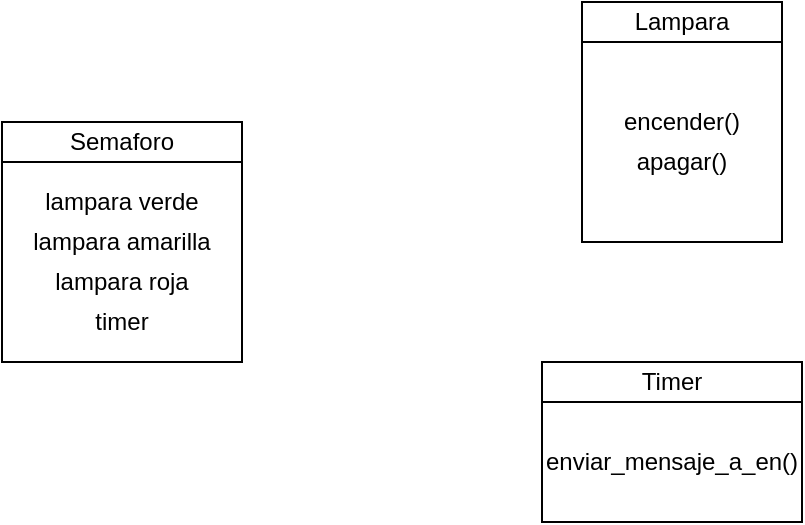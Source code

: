 <mxfile version="13.8.1" type="github">
  <diagram id="C5RBs43oDa-KdzZeNtuy" name="Page-1">
    <mxGraphModel dx="782" dy="469" grid="1" gridSize="10" guides="1" tooltips="1" connect="1" arrows="1" fold="1" page="1" pageScale="1" pageWidth="827" pageHeight="1169" math="0" shadow="0">
      <root>
        <mxCell id="WIyWlLk6GJQsqaUBKTNV-0" />
        <mxCell id="WIyWlLk6GJQsqaUBKTNV-1" parent="WIyWlLk6GJQsqaUBKTNV-0" />
        <mxCell id="mirYbUSBAdVT9l_8xvs9-3" value="" style="shape=internalStorage;whiteSpace=wrap;html=1;backgroundOutline=1;dx=0;dy=20;" vertex="1" parent="WIyWlLk6GJQsqaUBKTNV-1">
          <mxGeometry x="220" y="120" width="120" height="120" as="geometry" />
        </mxCell>
        <mxCell id="mirYbUSBAdVT9l_8xvs9-4" value="Semaforo" style="text;html=1;strokeColor=none;fillColor=none;align=center;verticalAlign=middle;whiteSpace=wrap;rounded=0;" vertex="1" parent="WIyWlLk6GJQsqaUBKTNV-1">
          <mxGeometry x="220" y="120" width="120" height="20" as="geometry" />
        </mxCell>
        <mxCell id="mirYbUSBAdVT9l_8xvs9-5" value="lampara verde" style="text;html=1;strokeColor=none;fillColor=none;align=center;verticalAlign=middle;whiteSpace=wrap;rounded=0;" vertex="1" parent="WIyWlLk6GJQsqaUBKTNV-1">
          <mxGeometry x="220" y="150" width="120" height="20" as="geometry" />
        </mxCell>
        <mxCell id="mirYbUSBAdVT9l_8xvs9-6" value="lampara amarilla" style="text;html=1;strokeColor=none;fillColor=none;align=center;verticalAlign=middle;whiteSpace=wrap;rounded=0;" vertex="1" parent="WIyWlLk6GJQsqaUBKTNV-1">
          <mxGeometry x="220" y="170" width="120" height="20" as="geometry" />
        </mxCell>
        <mxCell id="mirYbUSBAdVT9l_8xvs9-7" value="lampara roja" style="text;html=1;strokeColor=none;fillColor=none;align=center;verticalAlign=middle;whiteSpace=wrap;rounded=0;" vertex="1" parent="WIyWlLk6GJQsqaUBKTNV-1">
          <mxGeometry x="220" y="190" width="120" height="20" as="geometry" />
        </mxCell>
        <mxCell id="mirYbUSBAdVT9l_8xvs9-8" value="timer" style="text;html=1;strokeColor=none;fillColor=none;align=center;verticalAlign=middle;whiteSpace=wrap;rounded=0;" vertex="1" parent="WIyWlLk6GJQsqaUBKTNV-1">
          <mxGeometry x="220" y="210" width="120" height="20" as="geometry" />
        </mxCell>
        <mxCell id="mirYbUSBAdVT9l_8xvs9-9" value="" style="shape=internalStorage;whiteSpace=wrap;html=1;backgroundOutline=1;dx=0;dy=20;" vertex="1" parent="WIyWlLk6GJQsqaUBKTNV-1">
          <mxGeometry x="510" y="60" width="100" height="120" as="geometry" />
        </mxCell>
        <mxCell id="mirYbUSBAdVT9l_8xvs9-10" value="Lampara" style="text;html=1;strokeColor=none;fillColor=none;align=center;verticalAlign=middle;whiteSpace=wrap;rounded=0;" vertex="1" parent="WIyWlLk6GJQsqaUBKTNV-1">
          <mxGeometry x="510" y="60" width="100" height="20" as="geometry" />
        </mxCell>
        <mxCell id="mirYbUSBAdVT9l_8xvs9-11" value="encender()" style="text;html=1;strokeColor=none;fillColor=none;align=center;verticalAlign=middle;whiteSpace=wrap;rounded=0;" vertex="1" parent="WIyWlLk6GJQsqaUBKTNV-1">
          <mxGeometry x="510" y="110" width="100" height="20" as="geometry" />
        </mxCell>
        <mxCell id="mirYbUSBAdVT9l_8xvs9-12" value="apagar()" style="text;html=1;strokeColor=none;fillColor=none;align=center;verticalAlign=middle;whiteSpace=wrap;rounded=0;" vertex="1" parent="WIyWlLk6GJQsqaUBKTNV-1">
          <mxGeometry x="510" y="130" width="100" height="20" as="geometry" />
        </mxCell>
        <mxCell id="mirYbUSBAdVT9l_8xvs9-13" value="" style="shape=internalStorage;whiteSpace=wrap;html=1;backgroundOutline=1;dx=0;dy=20;" vertex="1" parent="WIyWlLk6GJQsqaUBKTNV-1">
          <mxGeometry x="490" y="240" width="130" height="80" as="geometry" />
        </mxCell>
        <mxCell id="mirYbUSBAdVT9l_8xvs9-14" value="Timer" style="text;html=1;strokeColor=none;fillColor=none;align=center;verticalAlign=middle;whiteSpace=wrap;rounded=0;" vertex="1" parent="WIyWlLk6GJQsqaUBKTNV-1">
          <mxGeometry x="490" y="240" width="130" height="20" as="geometry" />
        </mxCell>
        <mxCell id="mirYbUSBAdVT9l_8xvs9-15" value="enviar_mensaje_a_en()" style="text;html=1;strokeColor=none;fillColor=none;align=center;verticalAlign=middle;whiteSpace=wrap;rounded=0;" vertex="1" parent="WIyWlLk6GJQsqaUBKTNV-1">
          <mxGeometry x="515" y="280" width="80" height="20" as="geometry" />
        </mxCell>
      </root>
    </mxGraphModel>
  </diagram>
</mxfile>

